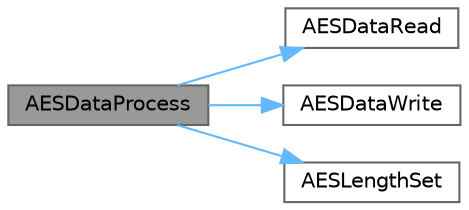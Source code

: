 digraph "AESDataProcess"
{
 // LATEX_PDF_SIZE
  bgcolor="transparent";
  edge [fontname=Helvetica,fontsize=10,labelfontname=Helvetica,labelfontsize=10];
  node [fontname=Helvetica,fontsize=10,shape=box,height=0.2,width=0.4];
  rankdir="LR";
  Node1 [id="Node000001",label="AESDataProcess",height=0.2,width=0.4,color="gray40", fillcolor="grey60", style="filled", fontcolor="black",tooltip=" "];
  Node1 -> Node2 [id="edge1_Node000001_Node000002",color="steelblue1",style="solid",tooltip=" "];
  Node2 [id="Node000002",label="AESDataRead",height=0.2,width=0.4,color="grey40", fillcolor="white", style="filled",URL="$group__aes__api.html#gaedb4c7e08dd21ec321ebb1df2262f512",tooltip=" "];
  Node1 -> Node3 [id="edge2_Node000001_Node000003",color="steelblue1",style="solid",tooltip=" "];
  Node3 [id="Node000003",label="AESDataWrite",height=0.2,width=0.4,color="grey40", fillcolor="white", style="filled",URL="$group__aes__api.html#gaece7b2668ed8e5e01353cd42d6cf30ad",tooltip=" "];
  Node1 -> Node4 [id="edge3_Node000001_Node000004",color="steelblue1",style="solid",tooltip=" "];
  Node4 [id="Node000004",label="AESLengthSet",height=0.2,width=0.4,color="grey40", fillcolor="white", style="filled",URL="$group__aes__api.html#ga884731d9239e9f5313d14b84721cf8f2",tooltip=" "];
}
